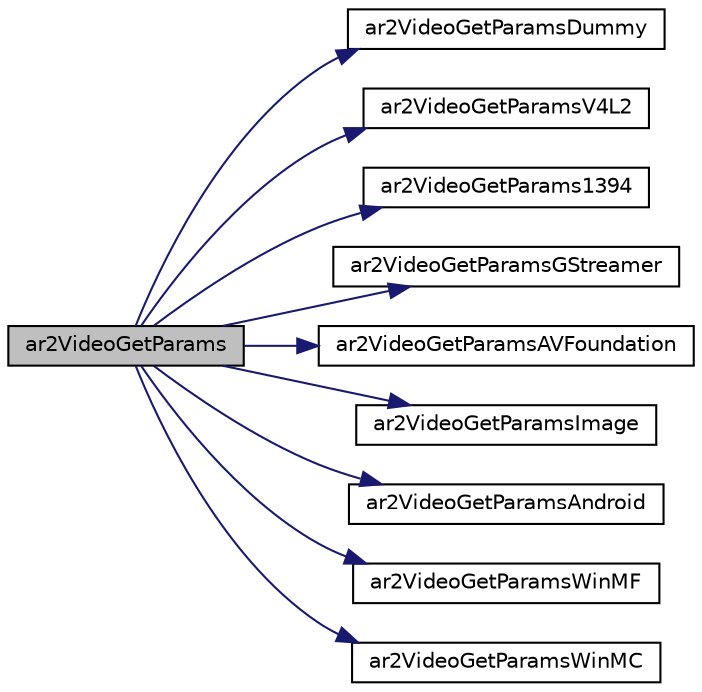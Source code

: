 digraph "ar2VideoGetParams"
{
 // INTERACTIVE_SVG=YES
  edge [fontname="Helvetica",fontsize="10",labelfontname="Helvetica",labelfontsize="10"];
  node [fontname="Helvetica",fontsize="10",shape=record];
  rankdir="LR";
  Node1 [label="ar2VideoGetParams",height=0.2,width=0.4,color="black", fillcolor="grey75", style="filled", fontcolor="black"];
  Node1 -> Node2 [color="midnightblue",fontsize="10",style="solid",fontname="Helvetica"];
  Node2 [label="ar2VideoGetParamsDummy",height=0.2,width=0.4,color="black", fillcolor="white", style="filled",URL="$video_dummy_8h.html#af243a7b03152d3bebfe37d034be82c00"];
  Node1 -> Node3 [color="midnightblue",fontsize="10",style="solid",fontname="Helvetica"];
  Node3 [label="ar2VideoGetParamsV4L2",height=0.2,width=0.4,color="black", fillcolor="white", style="filled",URL="$video_v4_l2_8h.html#a8f713a8ac5a396be2b5eb434c73281d7"];
  Node1 -> Node4 [color="midnightblue",fontsize="10",style="solid",fontname="Helvetica"];
  Node4 [label="ar2VideoGetParams1394",height=0.2,width=0.4,color="black", fillcolor="white", style="filled",URL="$video1394_8h.html#a241c2df2b52134961c16abf929f81a80"];
  Node1 -> Node5 [color="midnightblue",fontsize="10",style="solid",fontname="Helvetica"];
  Node5 [label="ar2VideoGetParamsGStreamer",height=0.2,width=0.4,color="black", fillcolor="white", style="filled",URL="$video_g_streamer_8h.html#a439c87347465964e37a63ae632ae268d"];
  Node1 -> Node6 [color="midnightblue",fontsize="10",style="solid",fontname="Helvetica"];
  Node6 [label="ar2VideoGetParamsAVFoundation",height=0.2,width=0.4,color="black", fillcolor="white", style="filled",URL="$video_a_v_foundation_8h.html#a85f64ee5cbd1fc33e269eca57e77a4ec"];
  Node1 -> Node7 [color="midnightblue",fontsize="10",style="solid",fontname="Helvetica"];
  Node7 [label="ar2VideoGetParamsImage",height=0.2,width=0.4,color="black", fillcolor="white", style="filled",URL="$video_image_8h.html#aa405bbd4730bde58766b5dc3c1608ba9"];
  Node1 -> Node8 [color="midnightblue",fontsize="10",style="solid",fontname="Helvetica"];
  Node8 [label="ar2VideoGetParamsAndroid",height=0.2,width=0.4,color="black", fillcolor="white", style="filled",URL="$video_android_8h.html#a888e17328a94cfac651e1333fd50fd24"];
  Node1 -> Node9 [color="midnightblue",fontsize="10",style="solid",fontname="Helvetica"];
  Node9 [label="ar2VideoGetParamsWinMF",height=0.2,width=0.4,color="black", fillcolor="white", style="filled",URL="$video_windows_media_foundation_8h.html#a84f9ddb4e007f614fb5824c1d7076459"];
  Node1 -> Node10 [color="midnightblue",fontsize="10",style="solid",fontname="Helvetica"];
  Node10 [label="ar2VideoGetParamsWinMC",height=0.2,width=0.4,color="black", fillcolor="white", style="filled",URL="$video_windows_media_capture_8h.html#a974458a1e8622fc7758e4b42c182a5b5"];
}
